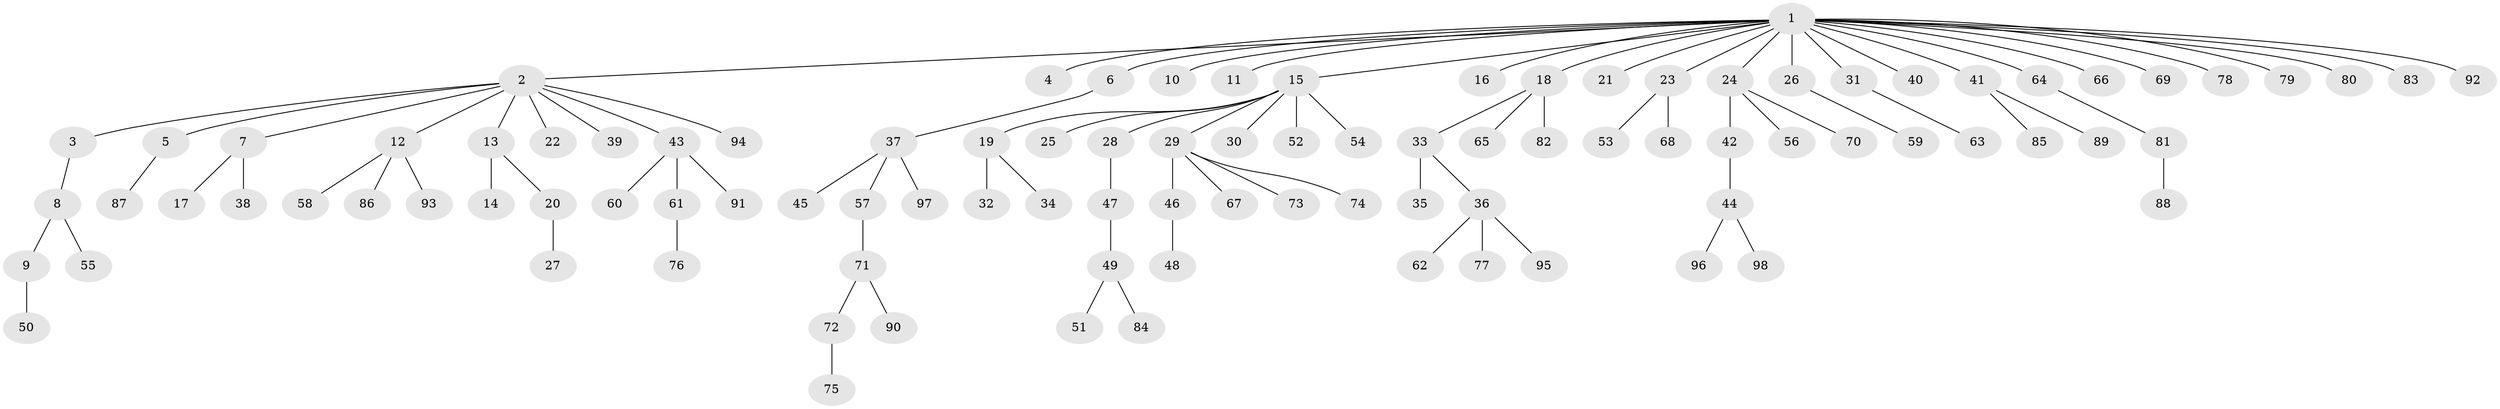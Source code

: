 // coarse degree distribution, {22: 0.014492753623188406, 9: 0.014492753623188406, 2: 0.2463768115942029, 1: 0.6086956521739131, 3: 0.08695652173913043, 7: 0.014492753623188406, 4: 0.014492753623188406}
// Generated by graph-tools (version 1.1) at 2025/50/03/04/25 22:50:08]
// undirected, 98 vertices, 97 edges
graph export_dot {
  node [color=gray90,style=filled];
  1;
  2;
  3;
  4;
  5;
  6;
  7;
  8;
  9;
  10;
  11;
  12;
  13;
  14;
  15;
  16;
  17;
  18;
  19;
  20;
  21;
  22;
  23;
  24;
  25;
  26;
  27;
  28;
  29;
  30;
  31;
  32;
  33;
  34;
  35;
  36;
  37;
  38;
  39;
  40;
  41;
  42;
  43;
  44;
  45;
  46;
  47;
  48;
  49;
  50;
  51;
  52;
  53;
  54;
  55;
  56;
  57;
  58;
  59;
  60;
  61;
  62;
  63;
  64;
  65;
  66;
  67;
  68;
  69;
  70;
  71;
  72;
  73;
  74;
  75;
  76;
  77;
  78;
  79;
  80;
  81;
  82;
  83;
  84;
  85;
  86;
  87;
  88;
  89;
  90;
  91;
  92;
  93;
  94;
  95;
  96;
  97;
  98;
  1 -- 2;
  1 -- 4;
  1 -- 6;
  1 -- 10;
  1 -- 11;
  1 -- 15;
  1 -- 16;
  1 -- 18;
  1 -- 21;
  1 -- 23;
  1 -- 24;
  1 -- 26;
  1 -- 31;
  1 -- 40;
  1 -- 41;
  1 -- 64;
  1 -- 66;
  1 -- 69;
  1 -- 78;
  1 -- 79;
  1 -- 80;
  1 -- 83;
  1 -- 92;
  2 -- 3;
  2 -- 5;
  2 -- 7;
  2 -- 12;
  2 -- 13;
  2 -- 22;
  2 -- 39;
  2 -- 43;
  2 -- 94;
  3 -- 8;
  5 -- 87;
  6 -- 37;
  7 -- 17;
  7 -- 38;
  8 -- 9;
  8 -- 55;
  9 -- 50;
  12 -- 58;
  12 -- 86;
  12 -- 93;
  13 -- 14;
  13 -- 20;
  15 -- 19;
  15 -- 25;
  15 -- 28;
  15 -- 29;
  15 -- 30;
  15 -- 52;
  15 -- 54;
  18 -- 33;
  18 -- 65;
  18 -- 82;
  19 -- 32;
  19 -- 34;
  20 -- 27;
  23 -- 53;
  23 -- 68;
  24 -- 42;
  24 -- 56;
  24 -- 70;
  26 -- 59;
  28 -- 47;
  29 -- 46;
  29 -- 67;
  29 -- 73;
  29 -- 74;
  31 -- 63;
  33 -- 35;
  33 -- 36;
  36 -- 62;
  36 -- 77;
  36 -- 95;
  37 -- 45;
  37 -- 57;
  37 -- 97;
  41 -- 85;
  41 -- 89;
  42 -- 44;
  43 -- 60;
  43 -- 61;
  43 -- 91;
  44 -- 96;
  44 -- 98;
  46 -- 48;
  47 -- 49;
  49 -- 51;
  49 -- 84;
  57 -- 71;
  61 -- 76;
  64 -- 81;
  71 -- 72;
  71 -- 90;
  72 -- 75;
  81 -- 88;
}
